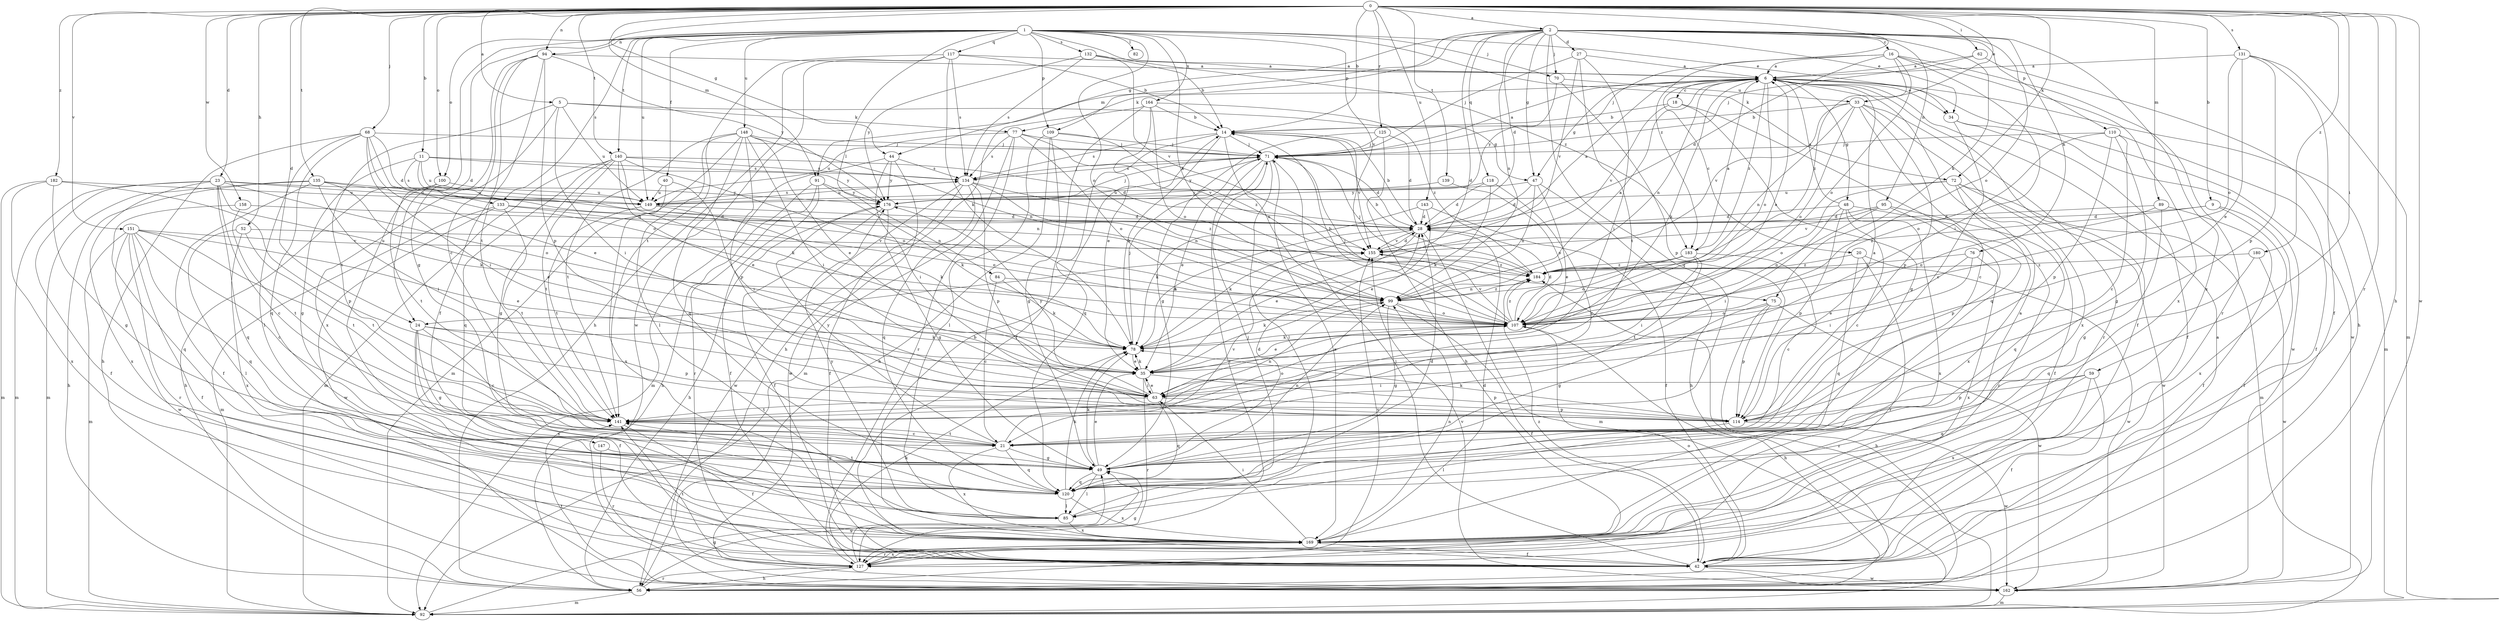 strict digraph  {
0;
1;
2;
5;
6;
9;
11;
14;
16;
18;
20;
21;
23;
24;
27;
28;
33;
34;
35;
40;
42;
44;
47;
48;
49;
52;
56;
59;
62;
63;
68;
70;
71;
72;
75;
76;
77;
78;
82;
84;
85;
89;
91;
92;
94;
95;
99;
100;
107;
109;
110;
114;
117;
118;
120;
125;
127;
131;
132;
133;
134;
135;
139;
140;
141;
143;
147;
148;
149;
151;
155;
158;
162;
164;
169;
176;
180;
182;
183;
184;
0 -> 2  [label=a];
0 -> 5  [label=a];
0 -> 9  [label=b];
0 -> 11  [label=b];
0 -> 14  [label=b];
0 -> 23  [label=d];
0 -> 24  [label=d];
0 -> 33  [label=e];
0 -> 44  [label=g];
0 -> 52  [label=h];
0 -> 56  [label=h];
0 -> 59  [label=i];
0 -> 62  [label=i];
0 -> 68  [label=j];
0 -> 72  [label=k];
0 -> 89  [label=m];
0 -> 91  [label=m];
0 -> 94  [label=n];
0 -> 100  [label=o];
0 -> 125  [label=r];
0 -> 127  [label=r];
0 -> 131  [label=s];
0 -> 135  [label=t];
0 -> 139  [label=t];
0 -> 140  [label=t];
0 -> 143  [label=u];
0 -> 151  [label=v];
0 -> 158  [label=w];
0 -> 162  [label=w];
0 -> 180  [label=z];
0 -> 182  [label=z];
0 -> 183  [label=z];
1 -> 24  [label=d];
1 -> 34  [label=e];
1 -> 40  [label=f];
1 -> 70  [label=j];
1 -> 72  [label=k];
1 -> 75  [label=k];
1 -> 82  [label=l];
1 -> 84  [label=l];
1 -> 94  [label=n];
1 -> 100  [label=o];
1 -> 107  [label=o];
1 -> 109  [label=p];
1 -> 117  [label=q];
1 -> 132  [label=s];
1 -> 133  [label=s];
1 -> 140  [label=t];
1 -> 147  [label=u];
1 -> 148  [label=u];
1 -> 149  [label=u];
1 -> 155  [label=v];
1 -> 164  [label=x];
1 -> 183  [label=z];
2 -> 16  [label=c];
2 -> 24  [label=d];
2 -> 27  [label=d];
2 -> 28  [label=d];
2 -> 34  [label=e];
2 -> 44  [label=g];
2 -> 47  [label=g];
2 -> 70  [label=j];
2 -> 75  [label=k];
2 -> 76  [label=k];
2 -> 91  [label=m];
2 -> 95  [label=n];
2 -> 99  [label=n];
2 -> 107  [label=o];
2 -> 109  [label=p];
2 -> 110  [label=p];
2 -> 118  [label=q];
2 -> 120  [label=q];
2 -> 169  [label=x];
5 -> 47  [label=g];
5 -> 63  [label=i];
5 -> 77  [label=k];
5 -> 141  [label=t];
5 -> 149  [label=u];
5 -> 169  [label=x];
6 -> 18  [label=c];
6 -> 20  [label=c];
6 -> 34  [label=e];
6 -> 42  [label=f];
6 -> 47  [label=g];
6 -> 48  [label=g];
6 -> 77  [label=k];
6 -> 78  [label=k];
6 -> 92  [label=m];
6 -> 99  [label=n];
6 -> 107  [label=o];
6 -> 162  [label=w];
6 -> 183  [label=z];
9 -> 28  [label=d];
9 -> 42  [label=f];
9 -> 169  [label=x];
9 -> 184  [label=z];
11 -> 49  [label=g];
11 -> 99  [label=n];
11 -> 133  [label=s];
11 -> 134  [label=s];
11 -> 149  [label=u];
11 -> 176  [label=y];
14 -> 71  [label=j];
14 -> 78  [label=k];
14 -> 99  [label=n];
14 -> 120  [label=q];
14 -> 134  [label=s];
14 -> 155  [label=v];
16 -> 6  [label=a];
16 -> 28  [label=d];
16 -> 63  [label=i];
16 -> 71  [label=j];
16 -> 107  [label=o];
16 -> 127  [label=r];
16 -> 169  [label=x];
16 -> 184  [label=z];
18 -> 14  [label=b];
18 -> 49  [label=g];
18 -> 120  [label=q];
18 -> 155  [label=v];
20 -> 120  [label=q];
20 -> 127  [label=r];
20 -> 162  [label=w];
20 -> 184  [label=z];
21 -> 49  [label=g];
21 -> 120  [label=q];
21 -> 141  [label=t];
21 -> 155  [label=v];
21 -> 169  [label=x];
21 -> 176  [label=y];
23 -> 21  [label=c];
23 -> 42  [label=f];
23 -> 78  [label=k];
23 -> 92  [label=m];
23 -> 107  [label=o];
23 -> 120  [label=q];
23 -> 149  [label=u];
23 -> 169  [label=x];
23 -> 176  [label=y];
24 -> 21  [label=c];
24 -> 42  [label=f];
24 -> 49  [label=g];
24 -> 78  [label=k];
24 -> 114  [label=p];
24 -> 169  [label=x];
27 -> 6  [label=a];
27 -> 63  [label=i];
27 -> 71  [label=j];
27 -> 141  [label=t];
27 -> 155  [label=v];
28 -> 6  [label=a];
28 -> 14  [label=b];
28 -> 35  [label=e];
28 -> 78  [label=k];
28 -> 92  [label=m];
28 -> 155  [label=v];
33 -> 14  [label=b];
33 -> 21  [label=c];
33 -> 99  [label=n];
33 -> 107  [label=o];
33 -> 114  [label=p];
33 -> 127  [label=r];
33 -> 155  [label=v];
33 -> 169  [label=x];
34 -> 21  [label=c];
34 -> 42  [label=f];
34 -> 162  [label=w];
35 -> 63  [label=i];
35 -> 78  [label=k];
35 -> 114  [label=p];
35 -> 127  [label=r];
40 -> 63  [label=i];
40 -> 149  [label=u];
40 -> 169  [label=x];
42 -> 71  [label=j];
42 -> 107  [label=o];
42 -> 162  [label=w];
42 -> 184  [label=z];
44 -> 63  [label=i];
44 -> 92  [label=m];
44 -> 134  [label=s];
44 -> 162  [label=w];
44 -> 176  [label=y];
47 -> 28  [label=d];
47 -> 35  [label=e];
47 -> 56  [label=h];
47 -> 99  [label=n];
47 -> 176  [label=y];
48 -> 6  [label=a];
48 -> 21  [label=c];
48 -> 28  [label=d];
48 -> 63  [label=i];
48 -> 114  [label=p];
48 -> 127  [label=r];
48 -> 169  [label=x];
49 -> 28  [label=d];
49 -> 35  [label=e];
49 -> 78  [label=k];
49 -> 85  [label=l];
49 -> 99  [label=n];
49 -> 120  [label=q];
52 -> 85  [label=l];
52 -> 141  [label=t];
52 -> 155  [label=v];
52 -> 169  [label=x];
56 -> 6  [label=a];
56 -> 49  [label=g];
56 -> 92  [label=m];
56 -> 127  [label=r];
59 -> 42  [label=f];
59 -> 63  [label=i];
59 -> 114  [label=p];
59 -> 120  [label=q];
59 -> 169  [label=x];
62 -> 6  [label=a];
62 -> 56  [label=h];
62 -> 71  [label=j];
63 -> 35  [label=e];
63 -> 114  [label=p];
63 -> 120  [label=q];
63 -> 141  [label=t];
63 -> 176  [label=y];
68 -> 28  [label=d];
68 -> 35  [label=e];
68 -> 56  [label=h];
68 -> 63  [label=i];
68 -> 71  [label=j];
68 -> 85  [label=l];
68 -> 107  [label=o];
68 -> 120  [label=q];
70 -> 114  [label=p];
70 -> 176  [label=y];
70 -> 33  [label=u];
71 -> 6  [label=a];
71 -> 28  [label=d];
71 -> 35  [label=e];
71 -> 85  [label=l];
71 -> 127  [label=r];
71 -> 134  [label=s];
71 -> 169  [label=x];
71 -> 176  [label=y];
72 -> 42  [label=f];
72 -> 92  [label=m];
72 -> 107  [label=o];
72 -> 149  [label=u];
72 -> 162  [label=w];
72 -> 169  [label=x];
75 -> 49  [label=g];
75 -> 56  [label=h];
75 -> 107  [label=o];
75 -> 114  [label=p];
75 -> 162  [label=w];
76 -> 35  [label=e];
76 -> 63  [label=i];
76 -> 169  [label=x];
76 -> 184  [label=z];
77 -> 71  [label=j];
77 -> 92  [label=m];
77 -> 107  [label=o];
77 -> 127  [label=r];
77 -> 134  [label=s];
77 -> 149  [label=u];
77 -> 155  [label=v];
78 -> 28  [label=d];
78 -> 35  [label=e];
78 -> 71  [label=j];
84 -> 21  [label=c];
84 -> 78  [label=k];
84 -> 99  [label=n];
85 -> 71  [label=j];
85 -> 169  [label=x];
85 -> 176  [label=y];
89 -> 28  [label=d];
89 -> 42  [label=f];
89 -> 49  [label=g];
89 -> 107  [label=o];
91 -> 42  [label=f];
91 -> 56  [label=h];
91 -> 78  [label=k];
91 -> 127  [label=r];
91 -> 176  [label=y];
92 -> 49  [label=g];
92 -> 184  [label=z];
94 -> 6  [label=a];
94 -> 21  [label=c];
94 -> 42  [label=f];
94 -> 49  [label=g];
94 -> 114  [label=p];
94 -> 141  [label=t];
94 -> 176  [label=y];
95 -> 28  [label=d];
95 -> 107  [label=o];
95 -> 114  [label=p];
95 -> 120  [label=q];
95 -> 155  [label=v];
99 -> 6  [label=a];
99 -> 42  [label=f];
99 -> 49  [label=g];
99 -> 78  [label=k];
99 -> 107  [label=o];
99 -> 184  [label=z];
100 -> 56  [label=h];
100 -> 141  [label=t];
100 -> 149  [label=u];
107 -> 6  [label=a];
107 -> 14  [label=b];
107 -> 28  [label=d];
107 -> 35  [label=e];
107 -> 56  [label=h];
107 -> 71  [label=j];
107 -> 78  [label=k];
107 -> 155  [label=v];
107 -> 184  [label=z];
109 -> 49  [label=g];
109 -> 56  [label=h];
109 -> 71  [label=j];
109 -> 85  [label=l];
109 -> 184  [label=z];
110 -> 21  [label=c];
110 -> 42  [label=f];
110 -> 49  [label=g];
110 -> 71  [label=j];
110 -> 107  [label=o];
110 -> 114  [label=p];
114 -> 6  [label=a];
114 -> 78  [label=k];
114 -> 85  [label=l];
114 -> 162  [label=w];
117 -> 6  [label=a];
117 -> 14  [label=b];
117 -> 56  [label=h];
117 -> 78  [label=k];
117 -> 134  [label=s];
117 -> 141  [label=t];
117 -> 162  [label=w];
118 -> 21  [label=c];
118 -> 28  [label=d];
118 -> 78  [label=k];
118 -> 149  [label=u];
120 -> 28  [label=d];
120 -> 78  [label=k];
120 -> 85  [label=l];
120 -> 141  [label=t];
120 -> 169  [label=x];
125 -> 28  [label=d];
125 -> 49  [label=g];
125 -> 56  [label=h];
125 -> 71  [label=j];
127 -> 49  [label=g];
127 -> 56  [label=h];
127 -> 78  [label=k];
127 -> 141  [label=t];
127 -> 155  [label=v];
127 -> 169  [label=x];
131 -> 6  [label=a];
131 -> 35  [label=e];
131 -> 42  [label=f];
131 -> 92  [label=m];
131 -> 107  [label=o];
131 -> 114  [label=p];
132 -> 6  [label=a];
132 -> 14  [label=b];
132 -> 134  [label=s];
132 -> 155  [label=v];
132 -> 176  [label=y];
133 -> 28  [label=d];
133 -> 92  [label=m];
133 -> 107  [label=o];
133 -> 141  [label=t];
133 -> 162  [label=w];
134 -> 42  [label=f];
134 -> 71  [label=j];
134 -> 99  [label=n];
134 -> 114  [label=p];
134 -> 120  [label=q];
134 -> 149  [label=u];
134 -> 162  [label=w];
134 -> 184  [label=z];
135 -> 35  [label=e];
135 -> 42  [label=f];
135 -> 56  [label=h];
135 -> 63  [label=i];
135 -> 92  [label=m];
135 -> 99  [label=n];
135 -> 149  [label=u];
139 -> 107  [label=o];
139 -> 176  [label=y];
140 -> 28  [label=d];
140 -> 35  [label=e];
140 -> 49  [label=g];
140 -> 78  [label=k];
140 -> 92  [label=m];
140 -> 107  [label=o];
140 -> 120  [label=q];
140 -> 134  [label=s];
140 -> 141  [label=t];
141 -> 21  [label=c];
141 -> 42  [label=f];
141 -> 99  [label=n];
141 -> 107  [label=o];
143 -> 28  [label=d];
143 -> 35  [label=e];
143 -> 42  [label=f];
143 -> 78  [label=k];
147 -> 49  [label=g];
147 -> 127  [label=r];
148 -> 35  [label=e];
148 -> 63  [label=i];
148 -> 71  [label=j];
148 -> 85  [label=l];
148 -> 92  [label=m];
148 -> 99  [label=n];
148 -> 114  [label=p];
148 -> 120  [label=q];
148 -> 141  [label=t];
149 -> 28  [label=d];
149 -> 78  [label=k];
149 -> 134  [label=s];
149 -> 141  [label=t];
151 -> 21  [label=c];
151 -> 35  [label=e];
151 -> 42  [label=f];
151 -> 92  [label=m];
151 -> 120  [label=q];
151 -> 127  [label=r];
151 -> 141  [label=t];
151 -> 155  [label=v];
151 -> 162  [label=w];
155 -> 28  [label=d];
155 -> 184  [label=z];
158 -> 28  [label=d];
158 -> 120  [label=q];
158 -> 141  [label=t];
162 -> 92  [label=m];
162 -> 141  [label=t];
162 -> 155  [label=v];
164 -> 14  [label=b];
164 -> 35  [label=e];
164 -> 42  [label=f];
164 -> 56  [label=h];
164 -> 107  [label=o];
164 -> 184  [label=z];
169 -> 6  [label=a];
169 -> 14  [label=b];
169 -> 28  [label=d];
169 -> 42  [label=f];
169 -> 63  [label=i];
169 -> 99  [label=n];
169 -> 127  [label=r];
176 -> 28  [label=d];
176 -> 42  [label=f];
176 -> 49  [label=g];
176 -> 56  [label=h];
176 -> 71  [label=j];
180 -> 120  [label=q];
180 -> 162  [label=w];
180 -> 184  [label=z];
182 -> 49  [label=g];
182 -> 92  [label=m];
182 -> 114  [label=p];
182 -> 149  [label=u];
182 -> 169  [label=x];
183 -> 6  [label=a];
183 -> 21  [label=c];
183 -> 63  [label=i];
183 -> 107  [label=o];
183 -> 141  [label=t];
183 -> 184  [label=z];
184 -> 14  [label=b];
184 -> 71  [label=j];
184 -> 99  [label=n];
}
